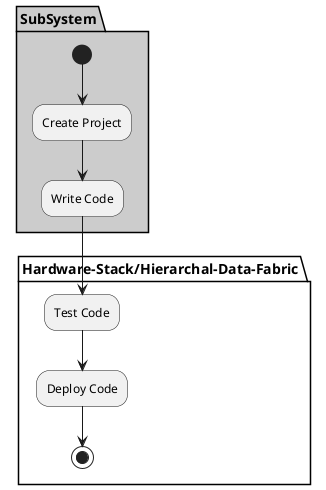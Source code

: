 @startuml

partition "Hardware-Stack/Hierarchal-Data-Fabric" {

}

partition SubSystem  #cccccc {
  (*) --> "Create Project"
  --> "Write Code"
}

partition "Hardware-Stack/Hierarchal-Data-Fabric" {
  "Write Code" --> "Test Code"
  "Test Code" --> "Deploy Code"
  "Deploy Code" --> (*)
}

@enduml
